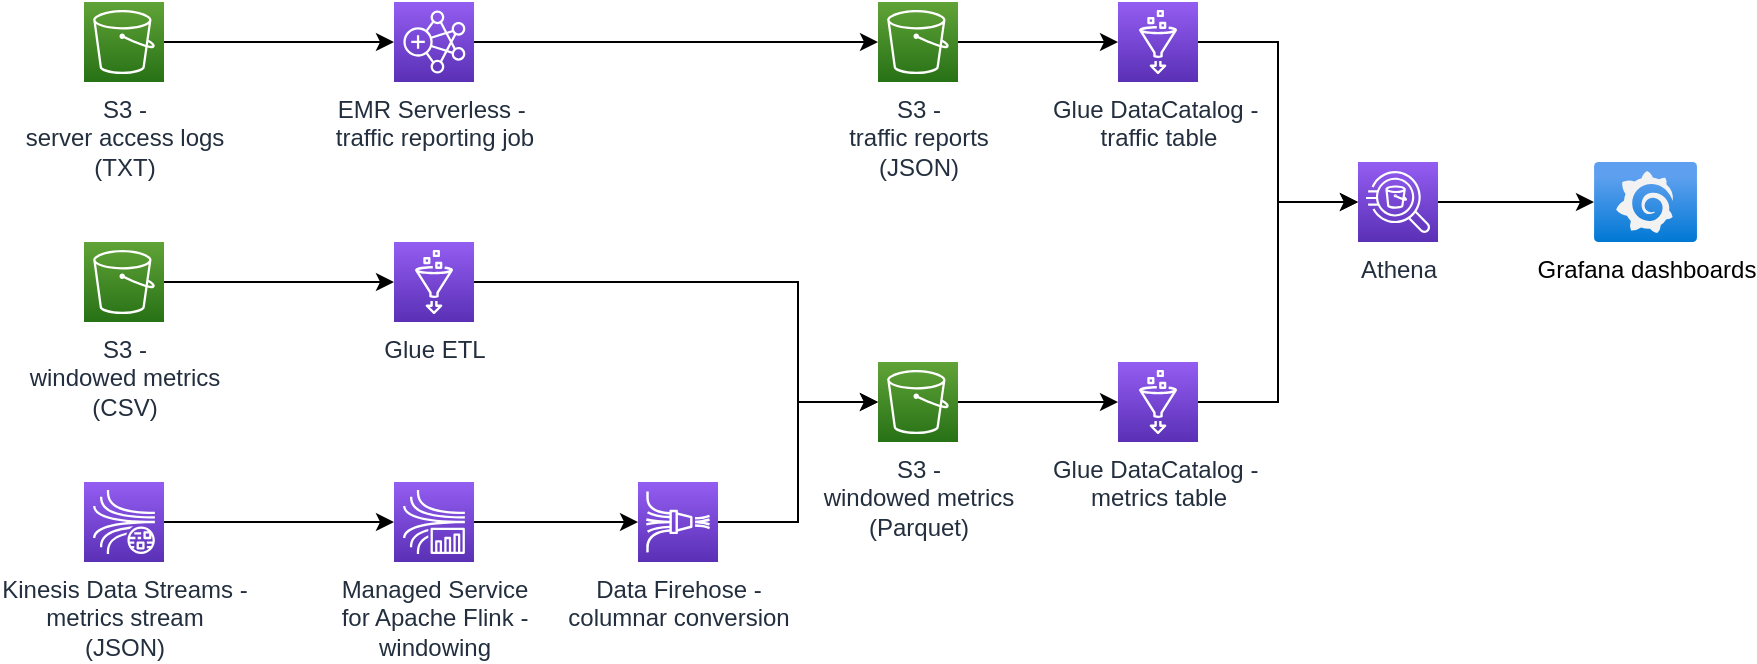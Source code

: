 <mxfile version="26.0.9">
  <diagram name="aws task - high-level deployment" id="BQocSCqFJXK4LsIEEL-k">
    <mxGraphModel dx="830" dy="479" grid="1" gridSize="10" guides="1" tooltips="1" connect="1" arrows="1" fold="1" page="1" pageScale="1" pageWidth="850" pageHeight="1100" math="0" shadow="0">
      <root>
        <mxCell id="0" />
        <mxCell id="1" parent="0" />
        <mxCell id="Jgpvf-qGU4iWNFP9EXBG-11" style="edgeStyle=orthogonalEdgeStyle;rounded=0;orthogonalLoop=1;jettySize=auto;html=1;exitX=1;exitY=0.5;exitDx=0;exitDy=0;exitPerimeter=0;entryX=0;entryY=0.5;entryDx=0;entryDy=0;entryPerimeter=0;" parent="1" source="Jgpvf-qGU4iWNFP9EXBG-1" target="Jgpvf-qGU4iWNFP9EXBG-5" edge="1">
          <mxGeometry relative="1" as="geometry" />
        </mxCell>
        <mxCell id="Jgpvf-qGU4iWNFP9EXBG-1" value="S3 -&lt;br&gt;windowed metrics&lt;br&gt;(CSV)" style="sketch=0;points=[[0,0,0],[0.25,0,0],[0.5,0,0],[0.75,0,0],[1,0,0],[0,1,0],[0.25,1,0],[0.5,1,0],[0.75,1,0],[1,1,0],[0,0.25,0],[0,0.5,0],[0,0.75,0],[1,0.25,0],[1,0.5,0],[1,0.75,0]];outlineConnect=0;fontColor=#232F3E;gradientColor=#60A337;gradientDirection=north;fillColor=#277116;strokeColor=#ffffff;dashed=0;verticalLabelPosition=bottom;verticalAlign=top;align=center;html=1;fontSize=12;fontStyle=0;aspect=fixed;shape=mxgraph.aws4.resourceIcon;resIcon=mxgraph.aws4.s3;" parent="1" vertex="1">
          <mxGeometry x="43" y="280" width="40" height="40" as="geometry" />
        </mxCell>
        <mxCell id="Jgpvf-qGU4iWNFP9EXBG-12" style="edgeStyle=orthogonalEdgeStyle;rounded=0;orthogonalLoop=1;jettySize=auto;html=1;exitX=1;exitY=0.5;exitDx=0;exitDy=0;exitPerimeter=0;entryX=0;entryY=0.5;entryDx=0;entryDy=0;entryPerimeter=0;" parent="1" source="Jgpvf-qGU4iWNFP9EXBG-2" target="Jgpvf-qGU4iWNFP9EXBG-3" edge="1">
          <mxGeometry relative="1" as="geometry" />
        </mxCell>
        <mxCell id="Jgpvf-qGU4iWNFP9EXBG-2" value="Kinesis Data Streams - &lt;br&gt;metrics stream&lt;br&gt;(JSON)" style="sketch=0;points=[[0,0,0],[0.25,0,0],[0.5,0,0],[0.75,0,0],[1,0,0],[0,1,0],[0.25,1,0],[0.5,1,0],[0.75,1,0],[1,1,0],[0,0.25,0],[0,0.5,0],[0,0.75,0],[1,0.25,0],[1,0.5,0],[1,0.75,0]];outlineConnect=0;fontColor=#232F3E;gradientColor=#945DF2;gradientDirection=north;fillColor=#5A30B5;strokeColor=#ffffff;dashed=0;verticalLabelPosition=bottom;verticalAlign=top;align=center;html=1;fontSize=12;fontStyle=0;aspect=fixed;shape=mxgraph.aws4.resourceIcon;resIcon=mxgraph.aws4.kinesis_data_streams;" parent="1" vertex="1">
          <mxGeometry x="43" y="400" width="40" height="40" as="geometry" />
        </mxCell>
        <mxCell id="oXYi-2Z-g2ET-OI763wG-1" style="edgeStyle=orthogonalEdgeStyle;rounded=0;orthogonalLoop=1;jettySize=auto;html=1;exitX=1;exitY=0.5;exitDx=0;exitDy=0;exitPerimeter=0;entryX=0;entryY=0.5;entryDx=0;entryDy=0;entryPerimeter=0;" parent="1" source="Jgpvf-qGU4iWNFP9EXBG-3" target="Jgpvf-qGU4iWNFP9EXBG-4" edge="1">
          <mxGeometry relative="1" as="geometry" />
        </mxCell>
        <mxCell id="Jgpvf-qGU4iWNFP9EXBG-3" value="Managed Service&lt;div&gt;for Apache Flink - &lt;br&gt;windowing&lt;/div&gt;" style="sketch=0;points=[[0,0,0],[0.25,0,0],[0.5,0,0],[0.75,0,0],[1,0,0],[0,1,0],[0.25,1,0],[0.5,1,0],[0.75,1,0],[1,1,0],[0,0.25,0],[0,0.5,0],[0,0.75,0],[1,0.25,0],[1,0.5,0],[1,0.75,0]];outlineConnect=0;fontColor=#232F3E;gradientColor=#945DF2;gradientDirection=north;fillColor=#5A30B5;strokeColor=#ffffff;dashed=0;verticalLabelPosition=bottom;verticalAlign=top;align=center;html=1;fontSize=12;fontStyle=0;aspect=fixed;shape=mxgraph.aws4.resourceIcon;resIcon=mxgraph.aws4.kinesis_data_analytics;" parent="1" vertex="1">
          <mxGeometry x="198" y="400" width="40" height="40" as="geometry" />
        </mxCell>
        <mxCell id="Jgpvf-qGU4iWNFP9EXBG-14" style="edgeStyle=orthogonalEdgeStyle;rounded=0;orthogonalLoop=1;jettySize=auto;html=1;exitX=1;exitY=0.5;exitDx=0;exitDy=0;exitPerimeter=0;entryX=0;entryY=0.5;entryDx=0;entryDy=0;entryPerimeter=0;" parent="1" source="Jgpvf-qGU4iWNFP9EXBG-4" target="Jgpvf-qGU4iWNFP9EXBG-6" edge="1">
          <mxGeometry relative="1" as="geometry" />
        </mxCell>
        <mxCell id="Jgpvf-qGU4iWNFP9EXBG-4" value="Data Firehose - &lt;br&gt;columnar conversion" style="sketch=0;points=[[0,0,0],[0.25,0,0],[0.5,0,0],[0.75,0,0],[1,0,0],[0,1,0],[0.25,1,0],[0.5,1,0],[0.75,1,0],[1,1,0],[0,0.25,0],[0,0.5,0],[0,0.75,0],[1,0.25,0],[1,0.5,0],[1,0.75,0]];outlineConnect=0;fontColor=#232F3E;gradientColor=#945DF2;gradientDirection=north;fillColor=#5A30B5;strokeColor=#ffffff;dashed=0;verticalLabelPosition=bottom;verticalAlign=top;align=center;html=1;fontSize=12;fontStyle=0;aspect=fixed;shape=mxgraph.aws4.resourceIcon;resIcon=mxgraph.aws4.kinesis_data_firehose;" parent="1" vertex="1">
          <mxGeometry x="320" y="400" width="40" height="40" as="geometry" />
        </mxCell>
        <mxCell id="Jgpvf-qGU4iWNFP9EXBG-15" style="edgeStyle=orthogonalEdgeStyle;rounded=0;orthogonalLoop=1;jettySize=auto;html=1;exitX=1;exitY=0.5;exitDx=0;exitDy=0;exitPerimeter=0;" parent="1" source="Jgpvf-qGU4iWNFP9EXBG-5" target="Jgpvf-qGU4iWNFP9EXBG-6" edge="1">
          <mxGeometry relative="1" as="geometry">
            <Array as="points">
              <mxPoint x="400" y="300" />
              <mxPoint x="400" y="360" />
            </Array>
          </mxGeometry>
        </mxCell>
        <mxCell id="Jgpvf-qGU4iWNFP9EXBG-5" value="Glue ETL" style="sketch=0;points=[[0,0,0],[0.25,0,0],[0.5,0,0],[0.75,0,0],[1,0,0],[0,1,0],[0.25,1,0],[0.5,1,0],[0.75,1,0],[1,1,0],[0,0.25,0],[0,0.5,0],[0,0.75,0],[1,0.25,0],[1,0.5,0],[1,0.75,0]];outlineConnect=0;fontColor=#232F3E;gradientColor=#945DF2;gradientDirection=north;fillColor=#5A30B5;strokeColor=#ffffff;dashed=0;verticalLabelPosition=bottom;verticalAlign=top;align=center;html=1;fontSize=12;fontStyle=0;aspect=fixed;shape=mxgraph.aws4.resourceIcon;resIcon=mxgraph.aws4.glue;" parent="1" vertex="1">
          <mxGeometry x="198" y="280" width="40" height="40" as="geometry" />
        </mxCell>
        <mxCell id="oXYi-2Z-g2ET-OI763wG-4" style="edgeStyle=orthogonalEdgeStyle;rounded=0;orthogonalLoop=1;jettySize=auto;html=1;exitX=1;exitY=0.5;exitDx=0;exitDy=0;exitPerimeter=0;entryX=0;entryY=0.5;entryDx=0;entryDy=0;entryPerimeter=0;" parent="1" source="Jgpvf-qGU4iWNFP9EXBG-6" target="Jgpvf-qGU4iWNFP9EXBG-7" edge="1">
          <mxGeometry relative="1" as="geometry" />
        </mxCell>
        <mxCell id="Jgpvf-qGU4iWNFP9EXBG-6" value="S3 - &lt;br&gt;windowed metrics&lt;br&gt;(Parquet)" style="sketch=0;points=[[0,0,0],[0.25,0,0],[0.5,0,0],[0.75,0,0],[1,0,0],[0,1,0],[0.25,1,0],[0.5,1,0],[0.75,1,0],[1,1,0],[0,0.25,0],[0,0.5,0],[0,0.75,0],[1,0.25,0],[1,0.5,0],[1,0.75,0]];outlineConnect=0;fontColor=#232F3E;gradientColor=#60A337;gradientDirection=north;fillColor=#277116;strokeColor=#ffffff;dashed=0;verticalLabelPosition=bottom;verticalAlign=top;align=center;html=1;fontSize=12;fontStyle=0;aspect=fixed;shape=mxgraph.aws4.resourceIcon;resIcon=mxgraph.aws4.s3;" parent="1" vertex="1">
          <mxGeometry x="440" y="340" width="40" height="40" as="geometry" />
        </mxCell>
        <mxCell id="oXYi-2Z-g2ET-OI763wG-5" style="edgeStyle=orthogonalEdgeStyle;rounded=0;orthogonalLoop=1;jettySize=auto;html=1;exitX=1;exitY=0.5;exitDx=0;exitDy=0;exitPerimeter=0;entryX=0;entryY=0.5;entryDx=0;entryDy=0;entryPerimeter=0;" parent="1" source="Jgpvf-qGU4iWNFP9EXBG-7" target="Jgpvf-qGU4iWNFP9EXBG-21" edge="1">
          <mxGeometry relative="1" as="geometry" />
        </mxCell>
        <mxCell id="Jgpvf-qGU4iWNFP9EXBG-7" value="Glue DataCatalog -&amp;nbsp;&lt;br&gt;metrics table" style="sketch=0;points=[[0,0,0],[0.25,0,0],[0.5,0,0],[0.75,0,0],[1,0,0],[0,1,0],[0.25,1,0],[0.5,1,0],[0.75,1,0],[1,1,0],[0,0.25,0],[0,0.5,0],[0,0.75,0],[1,0.25,0],[1,0.5,0],[1,0.75,0]];outlineConnect=0;fontColor=#232F3E;gradientColor=#945DF2;gradientDirection=north;fillColor=#5A30B5;strokeColor=#ffffff;dashed=0;verticalLabelPosition=bottom;verticalAlign=top;align=center;html=1;fontSize=12;fontStyle=0;aspect=fixed;shape=mxgraph.aws4.resourceIcon;resIcon=mxgraph.aws4.glue;" parent="1" vertex="1">
          <mxGeometry x="560" y="340" width="40" height="40" as="geometry" />
        </mxCell>
        <mxCell id="oXYi-2Z-g2ET-OI763wG-8" style="edgeStyle=orthogonalEdgeStyle;rounded=0;orthogonalLoop=1;jettySize=auto;html=1;exitX=1;exitY=0.5;exitDx=0;exitDy=0;exitPerimeter=0;entryX=0;entryY=0.5;entryDx=0;entryDy=0;entryPerimeter=0;" parent="1" source="Jgpvf-qGU4iWNFP9EXBG-8" target="oXYi-2Z-g2ET-OI763wG-6" edge="1">
          <mxGeometry relative="1" as="geometry" />
        </mxCell>
        <mxCell id="Jgpvf-qGU4iWNFP9EXBG-8" value="EMR Serverless -&amp;nbsp;&lt;br&gt;traffic reporting job" style="sketch=0;points=[[0,0,0],[0.25,0,0],[0.5,0,0],[0.75,0,0],[1,0,0],[0,1,0],[0.25,1,0],[0.5,1,0],[0.75,1,0],[1,1,0],[0,0.25,0],[0,0.5,0],[0,0.75,0],[1,0.25,0],[1,0.5,0],[1,0.75,0]];outlineConnect=0;fontColor=#232F3E;gradientColor=#945DF2;gradientDirection=north;fillColor=#5A30B5;strokeColor=#ffffff;dashed=0;verticalLabelPosition=bottom;verticalAlign=top;align=center;html=1;fontSize=12;fontStyle=0;aspect=fixed;shape=mxgraph.aws4.resourceIcon;resIcon=mxgraph.aws4.emr;" parent="1" vertex="1">
          <mxGeometry x="198" y="160" width="40" height="40" as="geometry" />
        </mxCell>
        <mxCell id="Jgpvf-qGU4iWNFP9EXBG-9" value="Grafana dashboards" style="image;aspect=fixed;html=1;points=[];align=center;fontSize=12;image=img/lib/azure2/other/Grafana.svg;" parent="1" vertex="1">
          <mxGeometry x="798" y="240" width="51.52" height="40" as="geometry" />
        </mxCell>
        <mxCell id="Jgpvf-qGU4iWNFP9EXBG-18" style="edgeStyle=orthogonalEdgeStyle;rounded=0;orthogonalLoop=1;jettySize=auto;html=1;exitX=1;exitY=0.5;exitDx=0;exitDy=0;exitPerimeter=0;" parent="1" source="Jgpvf-qGU4iWNFP9EXBG-21" target="Jgpvf-qGU4iWNFP9EXBG-9" edge="1">
          <mxGeometry relative="1" as="geometry" />
        </mxCell>
        <mxCell id="Jgpvf-qGU4iWNFP9EXBG-21" value="Athena" style="sketch=0;points=[[0,0,0],[0.25,0,0],[0.5,0,0],[0.75,0,0],[1,0,0],[0,1,0],[0.25,1,0],[0.5,1,0],[0.75,1,0],[1,1,0],[0,0.25,0],[0,0.5,0],[0,0.75,0],[1,0.25,0],[1,0.5,0],[1,0.75,0]];outlineConnect=0;fontColor=#232F3E;gradientColor=#945DF2;gradientDirection=north;fillColor=#5A30B5;strokeColor=#ffffff;dashed=0;verticalLabelPosition=bottom;verticalAlign=top;align=center;html=1;fontSize=12;fontStyle=0;aspect=fixed;shape=mxgraph.aws4.resourceIcon;resIcon=mxgraph.aws4.athena;" parent="1" vertex="1">
          <mxGeometry x="680" y="240" width="40" height="40" as="geometry" />
        </mxCell>
        <mxCell id="oXYi-2Z-g2ET-OI763wG-3" style="edgeStyle=orthogonalEdgeStyle;rounded=0;orthogonalLoop=1;jettySize=auto;html=1;exitX=1;exitY=0.5;exitDx=0;exitDy=0;exitPerimeter=0;entryX=0;entryY=0.5;entryDx=0;entryDy=0;entryPerimeter=0;" parent="1" source="oXYi-2Z-g2ET-OI763wG-2" target="Jgpvf-qGU4iWNFP9EXBG-8" edge="1">
          <mxGeometry relative="1" as="geometry" />
        </mxCell>
        <mxCell id="oXYi-2Z-g2ET-OI763wG-2" value="S3 -&lt;br&gt;server access logs&lt;br&gt;(TXT)" style="sketch=0;points=[[0,0,0],[0.25,0,0],[0.5,0,0],[0.75,0,0],[1,0,0],[0,1,0],[0.25,1,0],[0.5,1,0],[0.75,1,0],[1,1,0],[0,0.25,0],[0,0.5,0],[0,0.75,0],[1,0.25,0],[1,0.5,0],[1,0.75,0]];outlineConnect=0;fontColor=#232F3E;gradientColor=#60A337;gradientDirection=north;fillColor=#277116;strokeColor=#ffffff;dashed=0;verticalLabelPosition=bottom;verticalAlign=top;align=center;html=1;fontSize=12;fontStyle=0;aspect=fixed;shape=mxgraph.aws4.resourceIcon;resIcon=mxgraph.aws4.s3;" parent="1" vertex="1">
          <mxGeometry x="43" y="160" width="40" height="40" as="geometry" />
        </mxCell>
        <mxCell id="oXYi-2Z-g2ET-OI763wG-9" style="edgeStyle=orthogonalEdgeStyle;rounded=0;orthogonalLoop=1;jettySize=auto;html=1;exitX=1;exitY=0.5;exitDx=0;exitDy=0;exitPerimeter=0;entryX=0;entryY=0.5;entryDx=0;entryDy=0;entryPerimeter=0;" parent="1" source="oXYi-2Z-g2ET-OI763wG-6" target="oXYi-2Z-g2ET-OI763wG-7" edge="1">
          <mxGeometry relative="1" as="geometry" />
        </mxCell>
        <mxCell id="oXYi-2Z-g2ET-OI763wG-6" value="S3 - &lt;br&gt;traffic reports&lt;br&gt;(JSON)" style="sketch=0;points=[[0,0,0],[0.25,0,0],[0.5,0,0],[0.75,0,0],[1,0,0],[0,1,0],[0.25,1,0],[0.5,1,0],[0.75,1,0],[1,1,0],[0,0.25,0],[0,0.5,0],[0,0.75,0],[1,0.25,0],[1,0.5,0],[1,0.75,0]];outlineConnect=0;fontColor=#232F3E;gradientColor=#60A337;gradientDirection=north;fillColor=#277116;strokeColor=#ffffff;dashed=0;verticalLabelPosition=bottom;verticalAlign=top;align=center;html=1;fontSize=12;fontStyle=0;aspect=fixed;shape=mxgraph.aws4.resourceIcon;resIcon=mxgraph.aws4.s3;" parent="1" vertex="1">
          <mxGeometry x="440" y="160" width="40" height="40" as="geometry" />
        </mxCell>
        <mxCell id="oXYi-2Z-g2ET-OI763wG-10" style="edgeStyle=orthogonalEdgeStyle;rounded=0;orthogonalLoop=1;jettySize=auto;html=1;exitX=1;exitY=0.5;exitDx=0;exitDy=0;exitPerimeter=0;entryX=0;entryY=0.5;entryDx=0;entryDy=0;entryPerimeter=0;" parent="1" source="oXYi-2Z-g2ET-OI763wG-7" target="Jgpvf-qGU4iWNFP9EXBG-21" edge="1">
          <mxGeometry relative="1" as="geometry" />
        </mxCell>
        <mxCell id="oXYi-2Z-g2ET-OI763wG-7" value="Glue DataCatalog -&amp;nbsp;&lt;br&gt;traffic table" style="sketch=0;points=[[0,0,0],[0.25,0,0],[0.5,0,0],[0.75,0,0],[1,0,0],[0,1,0],[0.25,1,0],[0.5,1,0],[0.75,1,0],[1,1,0],[0,0.25,0],[0,0.5,0],[0,0.75,0],[1,0.25,0],[1,0.5,0],[1,0.75,0]];outlineConnect=0;fontColor=#232F3E;gradientColor=#945DF2;gradientDirection=north;fillColor=#5A30B5;strokeColor=#ffffff;dashed=0;verticalLabelPosition=bottom;verticalAlign=top;align=center;html=1;fontSize=12;fontStyle=0;aspect=fixed;shape=mxgraph.aws4.resourceIcon;resIcon=mxgraph.aws4.glue;" parent="1" vertex="1">
          <mxGeometry x="560" y="160" width="40" height="40" as="geometry" />
        </mxCell>
      </root>
    </mxGraphModel>
  </diagram>
</mxfile>
